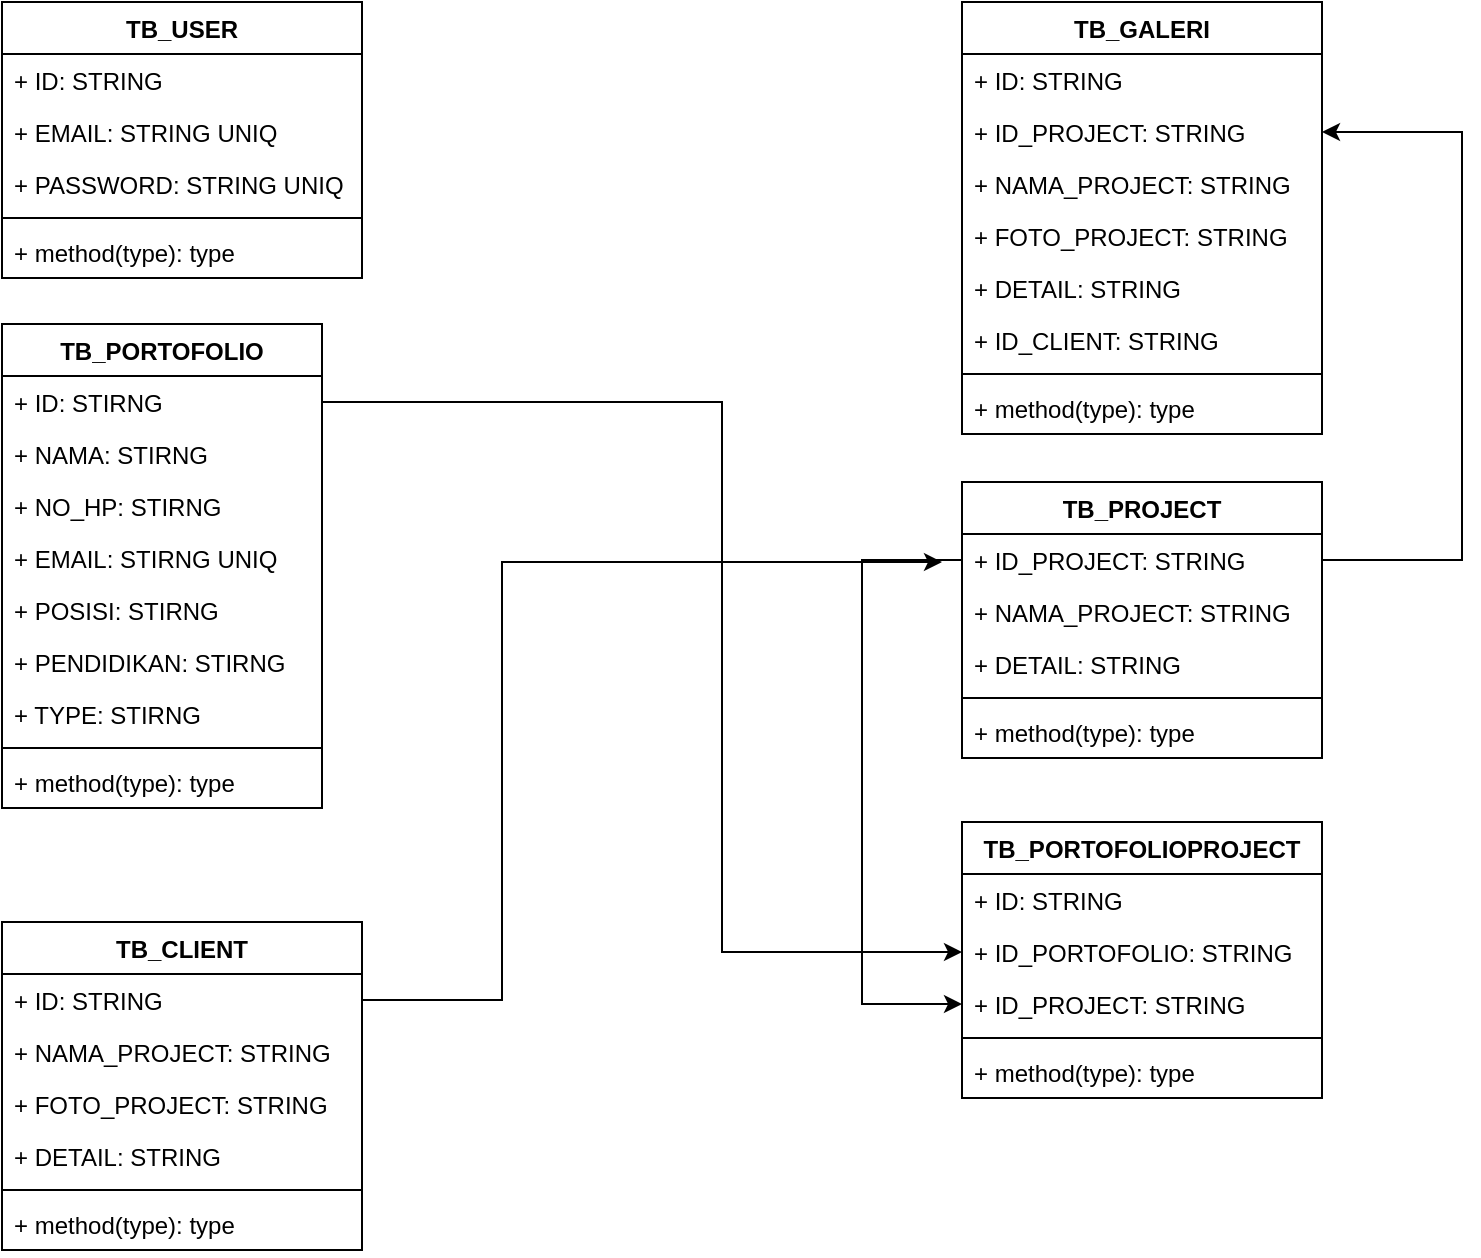 <mxfile version="14.7.7" type="github">
  <diagram id="NdQjo8kCzG6tzQM7swIj" name="Page-1">
    <mxGraphModel dx="1038" dy="547" grid="1" gridSize="10" guides="1" tooltips="1" connect="1" arrows="1" fold="1" page="1" pageScale="1" pageWidth="850" pageHeight="1100" math="0" shadow="0">
      <root>
        <mxCell id="0" />
        <mxCell id="1" parent="0" />
        <mxCell id="QZomq_-KGBAvTZOriTP2-12" value="TB_PORTOFOLIO" style="swimlane;fontStyle=1;align=center;verticalAlign=top;childLayout=stackLayout;horizontal=1;startSize=26;horizontalStack=0;resizeParent=1;resizeParentMax=0;resizeLast=0;collapsible=1;marginBottom=0;" vertex="1" parent="1">
          <mxGeometry x="40" y="201" width="160" height="242" as="geometry">
            <mxRectangle x="680" y="140" width="130" height="26" as="alternateBounds" />
          </mxGeometry>
        </mxCell>
        <mxCell id="QZomq_-KGBAvTZOriTP2-13" value="+ ID: STIRNG&#xa;" style="text;strokeColor=none;fillColor=none;align=left;verticalAlign=top;spacingLeft=4;spacingRight=4;overflow=hidden;rotatable=0;points=[[0,0.5],[1,0.5]];portConstraint=eastwest;" vertex="1" parent="QZomq_-KGBAvTZOriTP2-12">
          <mxGeometry y="26" width="160" height="26" as="geometry" />
        </mxCell>
        <mxCell id="QZomq_-KGBAvTZOriTP2-76" value="+ NAMA: STIRNG&#xa;" style="text;strokeColor=none;fillColor=none;align=left;verticalAlign=top;spacingLeft=4;spacingRight=4;overflow=hidden;rotatable=0;points=[[0,0.5],[1,0.5]];portConstraint=eastwest;" vertex="1" parent="QZomq_-KGBAvTZOriTP2-12">
          <mxGeometry y="52" width="160" height="26" as="geometry" />
        </mxCell>
        <mxCell id="QZomq_-KGBAvTZOriTP2-87" value="+ NO_HP: STIRNG&#xa;" style="text;strokeColor=none;fillColor=none;align=left;verticalAlign=top;spacingLeft=4;spacingRight=4;overflow=hidden;rotatable=0;points=[[0,0.5],[1,0.5]];portConstraint=eastwest;" vertex="1" parent="QZomq_-KGBAvTZOriTP2-12">
          <mxGeometry y="78" width="160" height="26" as="geometry" />
        </mxCell>
        <mxCell id="QZomq_-KGBAvTZOriTP2-88" value="+ EMAIL: STIRNG UNIQ&#xa;" style="text;strokeColor=none;fillColor=none;align=left;verticalAlign=top;spacingLeft=4;spacingRight=4;overflow=hidden;rotatable=0;points=[[0,0.5],[1,0.5]];portConstraint=eastwest;" vertex="1" parent="QZomq_-KGBAvTZOriTP2-12">
          <mxGeometry y="104" width="160" height="26" as="geometry" />
        </mxCell>
        <mxCell id="QZomq_-KGBAvTZOriTP2-20" value="+ POSISI: STIRNG&#xa;" style="text;strokeColor=none;fillColor=none;align=left;verticalAlign=top;spacingLeft=4;spacingRight=4;overflow=hidden;rotatable=0;points=[[0,0.5],[1,0.5]];portConstraint=eastwest;" vertex="1" parent="QZomq_-KGBAvTZOriTP2-12">
          <mxGeometry y="130" width="160" height="26" as="geometry" />
        </mxCell>
        <mxCell id="QZomq_-KGBAvTZOriTP2-21" value="+ PENDIDIKAN: STIRNG&#xa;" style="text;strokeColor=none;fillColor=none;align=left;verticalAlign=top;spacingLeft=4;spacingRight=4;overflow=hidden;rotatable=0;points=[[0,0.5],[1,0.5]];portConstraint=eastwest;" vertex="1" parent="QZomq_-KGBAvTZOriTP2-12">
          <mxGeometry y="156" width="160" height="26" as="geometry" />
        </mxCell>
        <mxCell id="QZomq_-KGBAvTZOriTP2-86" value="+ TYPE: STIRNG&#xa;" style="text;strokeColor=none;fillColor=none;align=left;verticalAlign=top;spacingLeft=4;spacingRight=4;overflow=hidden;rotatable=0;points=[[0,0.5],[1,0.5]];portConstraint=eastwest;" vertex="1" parent="QZomq_-KGBAvTZOriTP2-12">
          <mxGeometry y="182" width="160" height="26" as="geometry" />
        </mxCell>
        <mxCell id="QZomq_-KGBAvTZOriTP2-14" value="" style="line;strokeWidth=1;fillColor=none;align=left;verticalAlign=middle;spacingTop=-1;spacingLeft=3;spacingRight=3;rotatable=0;labelPosition=right;points=[];portConstraint=eastwest;" vertex="1" parent="QZomq_-KGBAvTZOriTP2-12">
          <mxGeometry y="208" width="160" height="8" as="geometry" />
        </mxCell>
        <mxCell id="QZomq_-KGBAvTZOriTP2-15" value="+ method(type): type" style="text;strokeColor=none;fillColor=none;align=left;verticalAlign=top;spacingLeft=4;spacingRight=4;overflow=hidden;rotatable=0;points=[[0,0.5],[1,0.5]];portConstraint=eastwest;" vertex="1" parent="QZomq_-KGBAvTZOriTP2-12">
          <mxGeometry y="216" width="160" height="26" as="geometry" />
        </mxCell>
        <mxCell id="QZomq_-KGBAvTZOriTP2-25" value="TB_USER" style="swimlane;fontStyle=1;align=center;verticalAlign=top;childLayout=stackLayout;horizontal=1;startSize=26;horizontalStack=0;resizeParent=1;resizeParentMax=0;resizeLast=0;collapsible=1;marginBottom=0;" vertex="1" parent="1">
          <mxGeometry x="40" y="40" width="180" height="138" as="geometry" />
        </mxCell>
        <mxCell id="QZomq_-KGBAvTZOriTP2-26" value="+ ID: STRING" style="text;strokeColor=none;fillColor=none;align=left;verticalAlign=top;spacingLeft=4;spacingRight=4;overflow=hidden;rotatable=0;points=[[0,0.5],[1,0.5]];portConstraint=eastwest;" vertex="1" parent="QZomq_-KGBAvTZOriTP2-25">
          <mxGeometry y="26" width="180" height="26" as="geometry" />
        </mxCell>
        <mxCell id="QZomq_-KGBAvTZOriTP2-29" value="+ EMAIL: STRING UNIQ" style="text;strokeColor=none;fillColor=none;align=left;verticalAlign=top;spacingLeft=4;spacingRight=4;overflow=hidden;rotatable=0;points=[[0,0.5],[1,0.5]];portConstraint=eastwest;" vertex="1" parent="QZomq_-KGBAvTZOriTP2-25">
          <mxGeometry y="52" width="180" height="26" as="geometry" />
        </mxCell>
        <mxCell id="QZomq_-KGBAvTZOriTP2-30" value="+ PASSWORD: STRING UNIQ" style="text;strokeColor=none;fillColor=none;align=left;verticalAlign=top;spacingLeft=4;spacingRight=4;overflow=hidden;rotatable=0;points=[[0,0.5],[1,0.5]];portConstraint=eastwest;" vertex="1" parent="QZomq_-KGBAvTZOriTP2-25">
          <mxGeometry y="78" width="180" height="26" as="geometry" />
        </mxCell>
        <mxCell id="QZomq_-KGBAvTZOriTP2-27" value="" style="line;strokeWidth=1;fillColor=none;align=left;verticalAlign=middle;spacingTop=-1;spacingLeft=3;spacingRight=3;rotatable=0;labelPosition=right;points=[];portConstraint=eastwest;" vertex="1" parent="QZomq_-KGBAvTZOriTP2-25">
          <mxGeometry y="104" width="180" height="8" as="geometry" />
        </mxCell>
        <mxCell id="QZomq_-KGBAvTZOriTP2-28" value="+ method(type): type" style="text;strokeColor=none;fillColor=none;align=left;verticalAlign=top;spacingLeft=4;spacingRight=4;overflow=hidden;rotatable=0;points=[[0,0.5],[1,0.5]];portConstraint=eastwest;" vertex="1" parent="QZomq_-KGBAvTZOriTP2-25">
          <mxGeometry y="112" width="180" height="26" as="geometry" />
        </mxCell>
        <mxCell id="QZomq_-KGBAvTZOriTP2-31" value="TB_GALERI" style="swimlane;fontStyle=1;align=center;verticalAlign=top;childLayout=stackLayout;horizontal=1;startSize=26;horizontalStack=0;resizeParent=1;resizeParentMax=0;resizeLast=0;collapsible=1;marginBottom=0;" vertex="1" parent="1">
          <mxGeometry x="520" y="40" width="180" height="216" as="geometry" />
        </mxCell>
        <mxCell id="QZomq_-KGBAvTZOriTP2-32" value="+ ID: STRING" style="text;strokeColor=none;fillColor=none;align=left;verticalAlign=top;spacingLeft=4;spacingRight=4;overflow=hidden;rotatable=0;points=[[0,0.5],[1,0.5]];portConstraint=eastwest;" vertex="1" parent="QZomq_-KGBAvTZOriTP2-31">
          <mxGeometry y="26" width="180" height="26" as="geometry" />
        </mxCell>
        <mxCell id="QZomq_-KGBAvTZOriTP2-89" value="+ ID_PROJECT: STRING" style="text;strokeColor=none;fillColor=none;align=left;verticalAlign=top;spacingLeft=4;spacingRight=4;overflow=hidden;rotatable=0;points=[[0,0.5],[1,0.5]];portConstraint=eastwest;" vertex="1" parent="QZomq_-KGBAvTZOriTP2-31">
          <mxGeometry y="52" width="180" height="26" as="geometry" />
        </mxCell>
        <mxCell id="QZomq_-KGBAvTZOriTP2-35" value="+ NAMA_PROJECT: STRING" style="text;strokeColor=none;fillColor=none;align=left;verticalAlign=top;spacingLeft=4;spacingRight=4;overflow=hidden;rotatable=0;points=[[0,0.5],[1,0.5]];portConstraint=eastwest;" vertex="1" parent="QZomq_-KGBAvTZOriTP2-31">
          <mxGeometry y="78" width="180" height="26" as="geometry" />
        </mxCell>
        <mxCell id="QZomq_-KGBAvTZOriTP2-36" value="+ FOTO_PROJECT: STRING" style="text;strokeColor=none;fillColor=none;align=left;verticalAlign=top;spacingLeft=4;spacingRight=4;overflow=hidden;rotatable=0;points=[[0,0.5],[1,0.5]];portConstraint=eastwest;" vertex="1" parent="QZomq_-KGBAvTZOriTP2-31">
          <mxGeometry y="104" width="180" height="26" as="geometry" />
        </mxCell>
        <mxCell id="QZomq_-KGBAvTZOriTP2-75" value="+ DETAIL: STRING" style="text;strokeColor=none;fillColor=none;align=left;verticalAlign=top;spacingLeft=4;spacingRight=4;overflow=hidden;rotatable=0;points=[[0,0.5],[1,0.5]];portConstraint=eastwest;" vertex="1" parent="QZomq_-KGBAvTZOriTP2-31">
          <mxGeometry y="130" width="180" height="26" as="geometry" />
        </mxCell>
        <mxCell id="QZomq_-KGBAvTZOriTP2-115" value="+ ID_CLIENT: STRING" style="text;strokeColor=none;fillColor=none;align=left;verticalAlign=top;spacingLeft=4;spacingRight=4;overflow=hidden;rotatable=0;points=[[0,0.5],[1,0.5]];portConstraint=eastwest;" vertex="1" parent="QZomq_-KGBAvTZOriTP2-31">
          <mxGeometry y="156" width="180" height="26" as="geometry" />
        </mxCell>
        <mxCell id="QZomq_-KGBAvTZOriTP2-33" value="" style="line;strokeWidth=1;fillColor=none;align=left;verticalAlign=middle;spacingTop=-1;spacingLeft=3;spacingRight=3;rotatable=0;labelPosition=right;points=[];portConstraint=eastwest;" vertex="1" parent="QZomq_-KGBAvTZOriTP2-31">
          <mxGeometry y="182" width="180" height="8" as="geometry" />
        </mxCell>
        <mxCell id="QZomq_-KGBAvTZOriTP2-34" value="+ method(type): type" style="text;strokeColor=none;fillColor=none;align=left;verticalAlign=top;spacingLeft=4;spacingRight=4;overflow=hidden;rotatable=0;points=[[0,0.5],[1,0.5]];portConstraint=eastwest;" vertex="1" parent="QZomq_-KGBAvTZOriTP2-31">
          <mxGeometry y="190" width="180" height="26" as="geometry" />
        </mxCell>
        <mxCell id="QZomq_-KGBAvTZOriTP2-42" value="TB_CLIENT" style="swimlane;fontStyle=1;align=center;verticalAlign=top;childLayout=stackLayout;horizontal=1;startSize=26;horizontalStack=0;resizeParent=1;resizeParentMax=0;resizeLast=0;collapsible=1;marginBottom=0;" vertex="1" parent="1">
          <mxGeometry x="40" y="500" width="180" height="164" as="geometry" />
        </mxCell>
        <mxCell id="QZomq_-KGBAvTZOriTP2-43" value="+ ID: STRING" style="text;strokeColor=none;fillColor=none;align=left;verticalAlign=top;spacingLeft=4;spacingRight=4;overflow=hidden;rotatable=0;points=[[0,0.5],[1,0.5]];portConstraint=eastwest;" vertex="1" parent="QZomq_-KGBAvTZOriTP2-42">
          <mxGeometry y="26" width="180" height="26" as="geometry" />
        </mxCell>
        <mxCell id="QZomq_-KGBAvTZOriTP2-44" value="+ NAMA_PROJECT: STRING" style="text;strokeColor=none;fillColor=none;align=left;verticalAlign=top;spacingLeft=4;spacingRight=4;overflow=hidden;rotatable=0;points=[[0,0.5],[1,0.5]];portConstraint=eastwest;" vertex="1" parent="QZomq_-KGBAvTZOriTP2-42">
          <mxGeometry y="52" width="180" height="26" as="geometry" />
        </mxCell>
        <mxCell id="QZomq_-KGBAvTZOriTP2-45" value="+ FOTO_PROJECT: STRING" style="text;strokeColor=none;fillColor=none;align=left;verticalAlign=top;spacingLeft=4;spacingRight=4;overflow=hidden;rotatable=0;points=[[0,0.5],[1,0.5]];portConstraint=eastwest;" vertex="1" parent="QZomq_-KGBAvTZOriTP2-42">
          <mxGeometry y="78" width="180" height="26" as="geometry" />
        </mxCell>
        <mxCell id="QZomq_-KGBAvTZOriTP2-48" value="+ DETAIL: STRING" style="text;strokeColor=none;fillColor=none;align=left;verticalAlign=top;spacingLeft=4;spacingRight=4;overflow=hidden;rotatable=0;points=[[0,0.5],[1,0.5]];portConstraint=eastwest;" vertex="1" parent="QZomq_-KGBAvTZOriTP2-42">
          <mxGeometry y="104" width="180" height="26" as="geometry" />
        </mxCell>
        <mxCell id="QZomq_-KGBAvTZOriTP2-46" value="" style="line;strokeWidth=1;fillColor=none;align=left;verticalAlign=middle;spacingTop=-1;spacingLeft=3;spacingRight=3;rotatable=0;labelPosition=right;points=[];portConstraint=eastwest;" vertex="1" parent="QZomq_-KGBAvTZOriTP2-42">
          <mxGeometry y="130" width="180" height="8" as="geometry" />
        </mxCell>
        <mxCell id="QZomq_-KGBAvTZOriTP2-47" value="+ method(type): type" style="text;strokeColor=none;fillColor=none;align=left;verticalAlign=top;spacingLeft=4;spacingRight=4;overflow=hidden;rotatable=0;points=[[0,0.5],[1,0.5]];portConstraint=eastwest;" vertex="1" parent="QZomq_-KGBAvTZOriTP2-42">
          <mxGeometry y="138" width="180" height="26" as="geometry" />
        </mxCell>
        <mxCell id="QZomq_-KGBAvTZOriTP2-94" value="TB_PROJECT" style="swimlane;fontStyle=1;align=center;verticalAlign=top;childLayout=stackLayout;horizontal=1;startSize=26;horizontalStack=0;resizeParent=1;resizeParentMax=0;resizeLast=0;collapsible=1;marginBottom=0;" vertex="1" parent="1">
          <mxGeometry x="520" y="280" width="180" height="138" as="geometry" />
        </mxCell>
        <mxCell id="QZomq_-KGBAvTZOriTP2-95" value="+ ID_PROJECT: STRING" style="text;strokeColor=none;fillColor=none;align=left;verticalAlign=top;spacingLeft=4;spacingRight=4;overflow=hidden;rotatable=0;points=[[0,0.5],[1,0.5]];portConstraint=eastwest;" vertex="1" parent="QZomq_-KGBAvTZOriTP2-94">
          <mxGeometry y="26" width="180" height="26" as="geometry" />
        </mxCell>
        <mxCell id="QZomq_-KGBAvTZOriTP2-96" value="+ NAMA_PROJECT: STRING" style="text;strokeColor=none;fillColor=none;align=left;verticalAlign=top;spacingLeft=4;spacingRight=4;overflow=hidden;rotatable=0;points=[[0,0.5],[1,0.5]];portConstraint=eastwest;" vertex="1" parent="QZomq_-KGBAvTZOriTP2-94">
          <mxGeometry y="52" width="180" height="26" as="geometry" />
        </mxCell>
        <mxCell id="QZomq_-KGBAvTZOriTP2-98" value="+ DETAIL: STRING" style="text;strokeColor=none;fillColor=none;align=left;verticalAlign=top;spacingLeft=4;spacingRight=4;overflow=hidden;rotatable=0;points=[[0,0.5],[1,0.5]];portConstraint=eastwest;" vertex="1" parent="QZomq_-KGBAvTZOriTP2-94">
          <mxGeometry y="78" width="180" height="26" as="geometry" />
        </mxCell>
        <mxCell id="QZomq_-KGBAvTZOriTP2-99" value="" style="line;strokeWidth=1;fillColor=none;align=left;verticalAlign=middle;spacingTop=-1;spacingLeft=3;spacingRight=3;rotatable=0;labelPosition=right;points=[];portConstraint=eastwest;" vertex="1" parent="QZomq_-KGBAvTZOriTP2-94">
          <mxGeometry y="104" width="180" height="8" as="geometry" />
        </mxCell>
        <mxCell id="QZomq_-KGBAvTZOriTP2-100" value="+ method(type): type" style="text;strokeColor=none;fillColor=none;align=left;verticalAlign=top;spacingLeft=4;spacingRight=4;overflow=hidden;rotatable=0;points=[[0,0.5],[1,0.5]];portConstraint=eastwest;" vertex="1" parent="QZomq_-KGBAvTZOriTP2-94">
          <mxGeometry y="112" width="180" height="26" as="geometry" />
        </mxCell>
        <mxCell id="QZomq_-KGBAvTZOriTP2-103" value="TB_PORTOFOLIOPROJECT" style="swimlane;fontStyle=1;align=center;verticalAlign=top;childLayout=stackLayout;horizontal=1;startSize=26;horizontalStack=0;resizeParent=1;resizeParentMax=0;resizeLast=0;collapsible=1;marginBottom=0;" vertex="1" parent="1">
          <mxGeometry x="520" y="450" width="180" height="138" as="geometry" />
        </mxCell>
        <mxCell id="QZomq_-KGBAvTZOriTP2-104" value="+ ID: STRING" style="text;strokeColor=none;fillColor=none;align=left;verticalAlign=top;spacingLeft=4;spacingRight=4;overflow=hidden;rotatable=0;points=[[0,0.5],[1,0.5]];portConstraint=eastwest;" vertex="1" parent="QZomq_-KGBAvTZOriTP2-103">
          <mxGeometry y="26" width="180" height="26" as="geometry" />
        </mxCell>
        <mxCell id="QZomq_-KGBAvTZOriTP2-105" value="+ ID_PORTOFOLIO: STRING" style="text;strokeColor=none;fillColor=none;align=left;verticalAlign=top;spacingLeft=4;spacingRight=4;overflow=hidden;rotatable=0;points=[[0,0.5],[1,0.5]];portConstraint=eastwest;" vertex="1" parent="QZomq_-KGBAvTZOriTP2-103">
          <mxGeometry y="52" width="180" height="26" as="geometry" />
        </mxCell>
        <mxCell id="QZomq_-KGBAvTZOriTP2-106" value="+ ID_PROJECT: STRING" style="text;strokeColor=none;fillColor=none;align=left;verticalAlign=top;spacingLeft=4;spacingRight=4;overflow=hidden;rotatable=0;points=[[0,0.5],[1,0.5]];portConstraint=eastwest;" vertex="1" parent="QZomq_-KGBAvTZOriTP2-103">
          <mxGeometry y="78" width="180" height="26" as="geometry" />
        </mxCell>
        <mxCell id="QZomq_-KGBAvTZOriTP2-107" value="" style="line;strokeWidth=1;fillColor=none;align=left;verticalAlign=middle;spacingTop=-1;spacingLeft=3;spacingRight=3;rotatable=0;labelPosition=right;points=[];portConstraint=eastwest;" vertex="1" parent="QZomq_-KGBAvTZOriTP2-103">
          <mxGeometry y="104" width="180" height="8" as="geometry" />
        </mxCell>
        <mxCell id="QZomq_-KGBAvTZOriTP2-108" value="+ method(type): type" style="text;strokeColor=none;fillColor=none;align=left;verticalAlign=top;spacingLeft=4;spacingRight=4;overflow=hidden;rotatable=0;points=[[0,0.5],[1,0.5]];portConstraint=eastwest;" vertex="1" parent="QZomq_-KGBAvTZOriTP2-103">
          <mxGeometry y="112" width="180" height="26" as="geometry" />
        </mxCell>
        <mxCell id="QZomq_-KGBAvTZOriTP2-110" style="edgeStyle=none;rounded=0;orthogonalLoop=1;jettySize=auto;html=1;entryX=0;entryY=0.5;entryDx=0;entryDy=0;" edge="1" parent="1" source="QZomq_-KGBAvTZOriTP2-13" target="QZomq_-KGBAvTZOriTP2-105">
          <mxGeometry relative="1" as="geometry">
            <Array as="points">
              <mxPoint x="400" y="240" />
              <mxPoint x="400" y="515" />
            </Array>
          </mxGeometry>
        </mxCell>
        <mxCell id="QZomq_-KGBAvTZOriTP2-111" style="edgeStyle=none;rounded=0;orthogonalLoop=1;jettySize=auto;html=1;entryX=0;entryY=0.5;entryDx=0;entryDy=0;" edge="1" parent="1" source="QZomq_-KGBAvTZOriTP2-95" target="QZomq_-KGBAvTZOriTP2-106">
          <mxGeometry relative="1" as="geometry">
            <mxPoint x="490" y="550" as="targetPoint" />
            <Array as="points">
              <mxPoint x="470" y="319" />
              <mxPoint x="470" y="541" />
            </Array>
          </mxGeometry>
        </mxCell>
        <mxCell id="QZomq_-KGBAvTZOriTP2-113" style="edgeStyle=none;rounded=0;orthogonalLoop=1;jettySize=auto;html=1;entryX=1;entryY=0.5;entryDx=0;entryDy=0;" edge="1" parent="1" source="QZomq_-KGBAvTZOriTP2-95" target="QZomq_-KGBAvTZOriTP2-89">
          <mxGeometry relative="1" as="geometry">
            <Array as="points">
              <mxPoint x="770" y="319" />
              <mxPoint x="770" y="105" />
            </Array>
          </mxGeometry>
        </mxCell>
        <mxCell id="QZomq_-KGBAvTZOriTP2-114" style="edgeStyle=none;rounded=0;orthogonalLoop=1;jettySize=auto;html=1;exitX=1;exitY=0.5;exitDx=0;exitDy=0;" edge="1" parent="1" source="QZomq_-KGBAvTZOriTP2-43">
          <mxGeometry relative="1" as="geometry">
            <mxPoint x="510" y="320" as="targetPoint" />
            <Array as="points">
              <mxPoint x="290" y="539" />
              <mxPoint x="290" y="320" />
            </Array>
          </mxGeometry>
        </mxCell>
      </root>
    </mxGraphModel>
  </diagram>
</mxfile>
